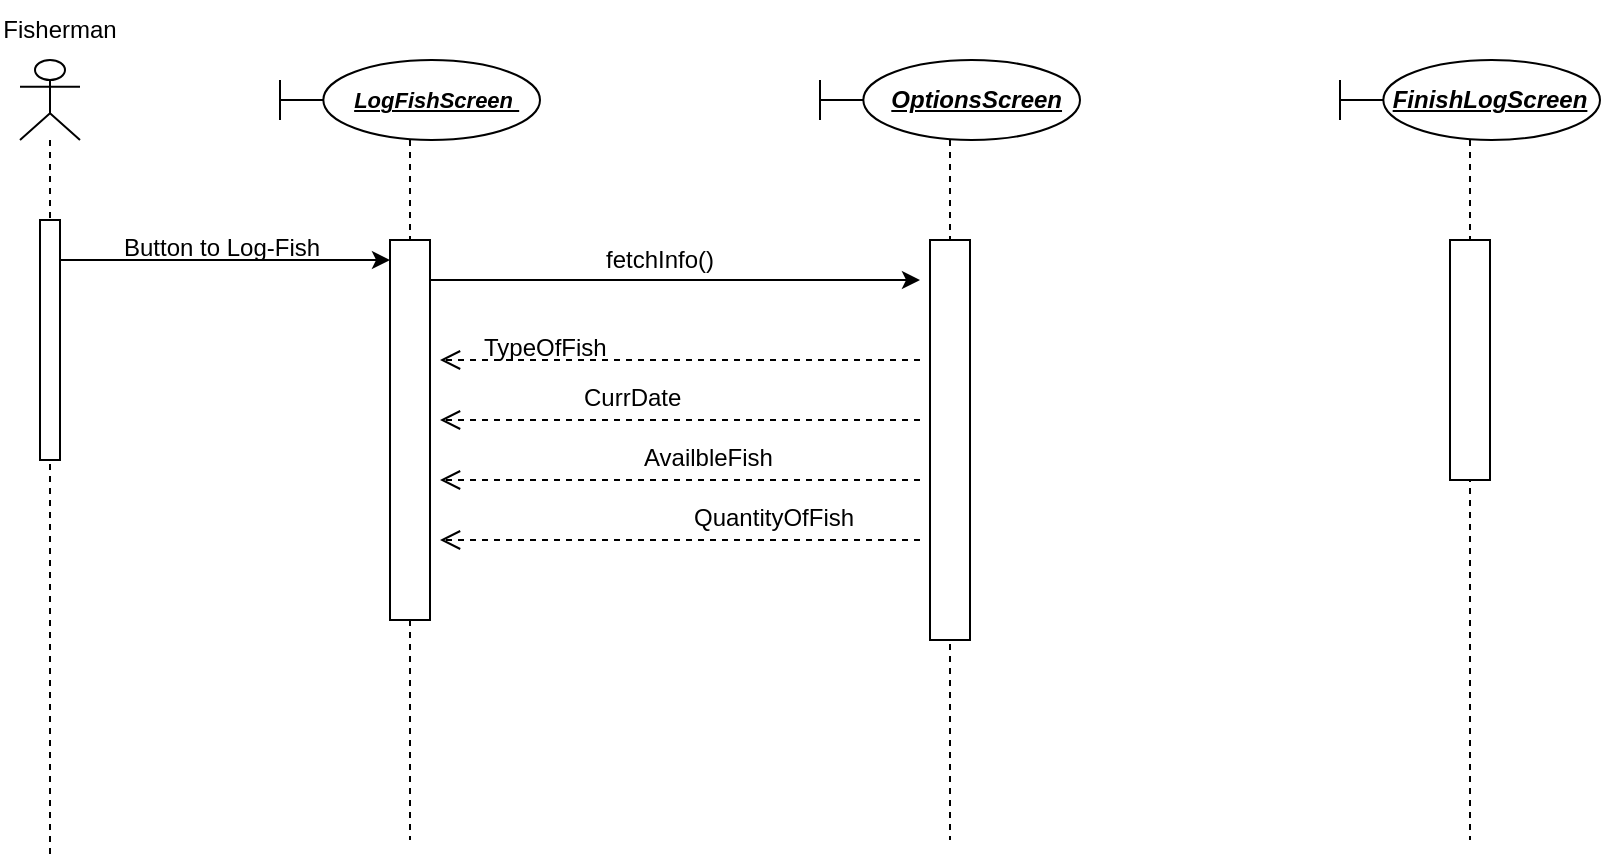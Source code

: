 <mxfile version="26.3.0">
  <diagram name="Page-1" id="4Bkk2IevNBSYOdClPp3w">
    <mxGraphModel dx="951" dy="429" grid="1" gridSize="10" guides="1" tooltips="1" connect="1" arrows="1" fold="1" page="1" pageScale="1" pageWidth="850" pageHeight="1100" math="0" shadow="0">
      <root>
        <mxCell id="0" />
        <mxCell id="1" parent="0" />
        <mxCell id="nfJm8B6QRdaJQU-ae0a8-2" value="" style="shape=umlLifeline;perimeter=lifelinePerimeter;whiteSpace=wrap;html=1;container=1;dropTarget=0;collapsible=0;recursiveResize=0;outlineConnect=0;portConstraint=eastwest;newEdgeStyle={&quot;curved&quot;:0,&quot;rounded&quot;:0};participant=umlActor;" vertex="1" parent="1">
          <mxGeometry x="90" y="380" width="30" height="400" as="geometry" />
        </mxCell>
        <mxCell id="nfJm8B6QRdaJQU-ae0a8-10" value="" style="html=1;points=[[0,0,0,0,5],[0,1,0,0,-5],[1,0,0,0,5],[1,1,0,0,-5]];perimeter=orthogonalPerimeter;outlineConnect=0;targetShapes=umlLifeline;portConstraint=eastwest;newEdgeStyle={&quot;curved&quot;:0,&quot;rounded&quot;:0};" vertex="1" parent="nfJm8B6QRdaJQU-ae0a8-2">
          <mxGeometry x="10" y="80" width="10" height="120" as="geometry" />
        </mxCell>
        <mxCell id="nfJm8B6QRdaJQU-ae0a8-3" value="&lt;span style=&quot;white-space: pre;&quot;&gt;&#x9;&lt;/span&gt;&lt;font style=&quot;font-size: 11px;&quot;&gt;&lt;b&gt;&lt;i&gt;&lt;u&gt;LogFishScreen&amp;nbsp; &lt;br&gt;&lt;/u&gt;&lt;/i&gt;&lt;/b&gt;&lt;/font&gt;" style="shape=umlLifeline;perimeter=lifelinePerimeter;whiteSpace=wrap;html=1;container=1;dropTarget=0;collapsible=0;recursiveResize=0;outlineConnect=0;portConstraint=eastwest;newEdgeStyle={&quot;curved&quot;:0,&quot;rounded&quot;:0};participant=umlBoundary;" vertex="1" parent="1">
          <mxGeometry x="220" y="380" width="130" height="390" as="geometry" />
        </mxCell>
        <mxCell id="nfJm8B6QRdaJQU-ae0a8-4" value="" style="html=1;points=[[0,0,0,0,5],[0,1,0,0,-5],[1,0,0,0,5],[1,1,0,0,-5]];perimeter=orthogonalPerimeter;outlineConnect=0;targetShapes=umlLifeline;portConstraint=eastwest;newEdgeStyle={&quot;curved&quot;:0,&quot;rounded&quot;:0};" vertex="1" parent="nfJm8B6QRdaJQU-ae0a8-3">
          <mxGeometry x="55" y="90" width="20" height="190" as="geometry" />
        </mxCell>
        <mxCell id="nfJm8B6QRdaJQU-ae0a8-5" value="Fisherman" style="text;html=1;align=center;verticalAlign=middle;whiteSpace=wrap;rounded=0;" vertex="1" parent="1">
          <mxGeometry x="80" y="350" width="60" height="30" as="geometry" />
        </mxCell>
        <mxCell id="nfJm8B6QRdaJQU-ae0a8-6" value="&lt;span style=&quot;white-space: pre;&quot;&gt;&#x9;&lt;/span&gt;&lt;b&gt;&lt;i&gt;&lt;u&gt;OptionsScreen&lt;/u&gt;&lt;/i&gt;&lt;/b&gt;" style="shape=umlLifeline;perimeter=lifelinePerimeter;whiteSpace=wrap;html=1;container=1;dropTarget=0;collapsible=0;recursiveResize=0;outlineConnect=0;portConstraint=eastwest;newEdgeStyle={&quot;curved&quot;:0,&quot;rounded&quot;:0};participant=umlBoundary;" vertex="1" parent="1">
          <mxGeometry x="490" y="380" width="130" height="390" as="geometry" />
        </mxCell>
        <mxCell id="nfJm8B6QRdaJQU-ae0a8-7" value="" style="html=1;points=[[0,0,0,0,5],[0,1,0,0,-5],[1,0,0,0,5],[1,1,0,0,-5]];perimeter=orthogonalPerimeter;outlineConnect=0;targetShapes=umlLifeline;portConstraint=eastwest;newEdgeStyle={&quot;curved&quot;:0,&quot;rounded&quot;:0};" vertex="1" parent="nfJm8B6QRdaJQU-ae0a8-6">
          <mxGeometry x="55" y="90" width="20" height="200" as="geometry" />
        </mxCell>
        <mxCell id="nfJm8B6QRdaJQU-ae0a8-8" value="&amp;nbsp;&amp;nbsp;&amp;nbsp;&amp;nbsp;&amp;nbsp; &lt;b&gt;&lt;i&gt;&lt;u&gt;FinishLogScreen&lt;/u&gt;&lt;/i&gt;&lt;/b&gt;" style="shape=umlLifeline;perimeter=lifelinePerimeter;whiteSpace=wrap;html=1;container=1;dropTarget=0;collapsible=0;recursiveResize=0;outlineConnect=0;portConstraint=eastwest;newEdgeStyle={&quot;curved&quot;:0,&quot;rounded&quot;:0};participant=umlBoundary;" vertex="1" parent="1">
          <mxGeometry x="750" y="380" width="130" height="390" as="geometry" />
        </mxCell>
        <mxCell id="nfJm8B6QRdaJQU-ae0a8-9" value="" style="html=1;points=[[0,0,0,0,5],[0,1,0,0,-5],[1,0,0,0,5],[1,1,0,0,-5]];perimeter=orthogonalPerimeter;outlineConnect=0;targetShapes=umlLifeline;portConstraint=eastwest;newEdgeStyle={&quot;curved&quot;:0,&quot;rounded&quot;:0};" vertex="1" parent="nfJm8B6QRdaJQU-ae0a8-8">
          <mxGeometry x="55" y="90" width="20" height="120" as="geometry" />
        </mxCell>
        <mxCell id="nfJm8B6QRdaJQU-ae0a8-11" style="edgeStyle=orthogonalEdgeStyle;rounded=0;orthogonalLoop=1;jettySize=auto;html=1;curved=0;" edge="1" parent="1" source="nfJm8B6QRdaJQU-ae0a8-10" target="nfJm8B6QRdaJQU-ae0a8-4">
          <mxGeometry relative="1" as="geometry">
            <Array as="points">
              <mxPoint x="160" y="480" />
              <mxPoint x="160" y="480" />
            </Array>
          </mxGeometry>
        </mxCell>
        <mxCell id="nfJm8B6QRdaJQU-ae0a8-12" value="Button to Log-Fish" style="text;whiteSpace=wrap;html=1;" vertex="1" parent="1">
          <mxGeometry x="140" y="460" width="130" height="40" as="geometry" />
        </mxCell>
        <mxCell id="nfJm8B6QRdaJQU-ae0a8-13" style="edgeStyle=orthogonalEdgeStyle;rounded=0;orthogonalLoop=1;jettySize=auto;html=1;curved=0;" edge="1" parent="1" source="nfJm8B6QRdaJQU-ae0a8-4">
          <mxGeometry relative="1" as="geometry">
            <mxPoint x="540" y="490" as="targetPoint" />
            <Array as="points">
              <mxPoint x="430" y="490" />
              <mxPoint x="430" y="490" />
            </Array>
          </mxGeometry>
        </mxCell>
        <mxCell id="nfJm8B6QRdaJQU-ae0a8-14" value="fetchInfo()" style="text;html=1;align=center;verticalAlign=middle;whiteSpace=wrap;rounded=0;" vertex="1" parent="1">
          <mxGeometry x="380" y="465" width="60" height="30" as="geometry" />
        </mxCell>
        <mxCell id="nfJm8B6QRdaJQU-ae0a8-15" value="" style="html=1;verticalAlign=bottom;endArrow=open;dashed=1;endSize=8;curved=0;rounded=0;" edge="1" parent="1">
          <mxGeometry x="0.495" relative="1" as="geometry">
            <mxPoint x="540" y="530" as="sourcePoint" />
            <mxPoint x="300" y="530" as="targetPoint" />
            <mxPoint as="offset" />
          </mxGeometry>
        </mxCell>
        <mxCell id="nfJm8B6QRdaJQU-ae0a8-16" value="TypeOfFish" style="text;whiteSpace=wrap;html=1;" vertex="1" parent="1">
          <mxGeometry x="320" y="510" width="70" height="30" as="geometry" />
        </mxCell>
        <mxCell id="nfJm8B6QRdaJQU-ae0a8-17" value="" style="html=1;verticalAlign=bottom;endArrow=open;dashed=1;endSize=8;curved=0;rounded=0;" edge="1" parent="1">
          <mxGeometry x="0.495" relative="1" as="geometry">
            <mxPoint x="540" y="560" as="sourcePoint" />
            <mxPoint x="300" y="560" as="targetPoint" />
            <mxPoint as="offset" />
          </mxGeometry>
        </mxCell>
        <mxCell id="nfJm8B6QRdaJQU-ae0a8-18" value="" style="html=1;verticalAlign=bottom;endArrow=open;dashed=1;endSize=8;curved=0;rounded=0;" edge="1" parent="1">
          <mxGeometry x="0.495" relative="1" as="geometry">
            <mxPoint x="540" y="590" as="sourcePoint" />
            <mxPoint x="300" y="590" as="targetPoint" />
            <mxPoint as="offset" />
          </mxGeometry>
        </mxCell>
        <mxCell id="nfJm8B6QRdaJQU-ae0a8-19" value="" style="html=1;verticalAlign=bottom;endArrow=open;dashed=1;endSize=8;curved=0;rounded=0;" edge="1" parent="1">
          <mxGeometry x="0.495" relative="1" as="geometry">
            <mxPoint x="540" y="620" as="sourcePoint" />
            <mxPoint x="300" y="620" as="targetPoint" />
            <mxPoint as="offset" />
          </mxGeometry>
        </mxCell>
        <mxCell id="nfJm8B6QRdaJQU-ae0a8-20" value="CurrDate" style="text;whiteSpace=wrap;html=1;" vertex="1" parent="1">
          <mxGeometry x="370" y="535" width="70" height="30" as="geometry" />
        </mxCell>
        <mxCell id="nfJm8B6QRdaJQU-ae0a8-22" value="AvailbleFish" style="text;whiteSpace=wrap;html=1;" vertex="1" parent="1">
          <mxGeometry x="400" y="565" width="70" height="30" as="geometry" />
        </mxCell>
        <mxCell id="nfJm8B6QRdaJQU-ae0a8-23" value="QuantityOfFish" style="text;whiteSpace=wrap;html=1;" vertex="1" parent="1">
          <mxGeometry x="425" y="595" width="85" height="25" as="geometry" />
        </mxCell>
      </root>
    </mxGraphModel>
  </diagram>
</mxfile>
